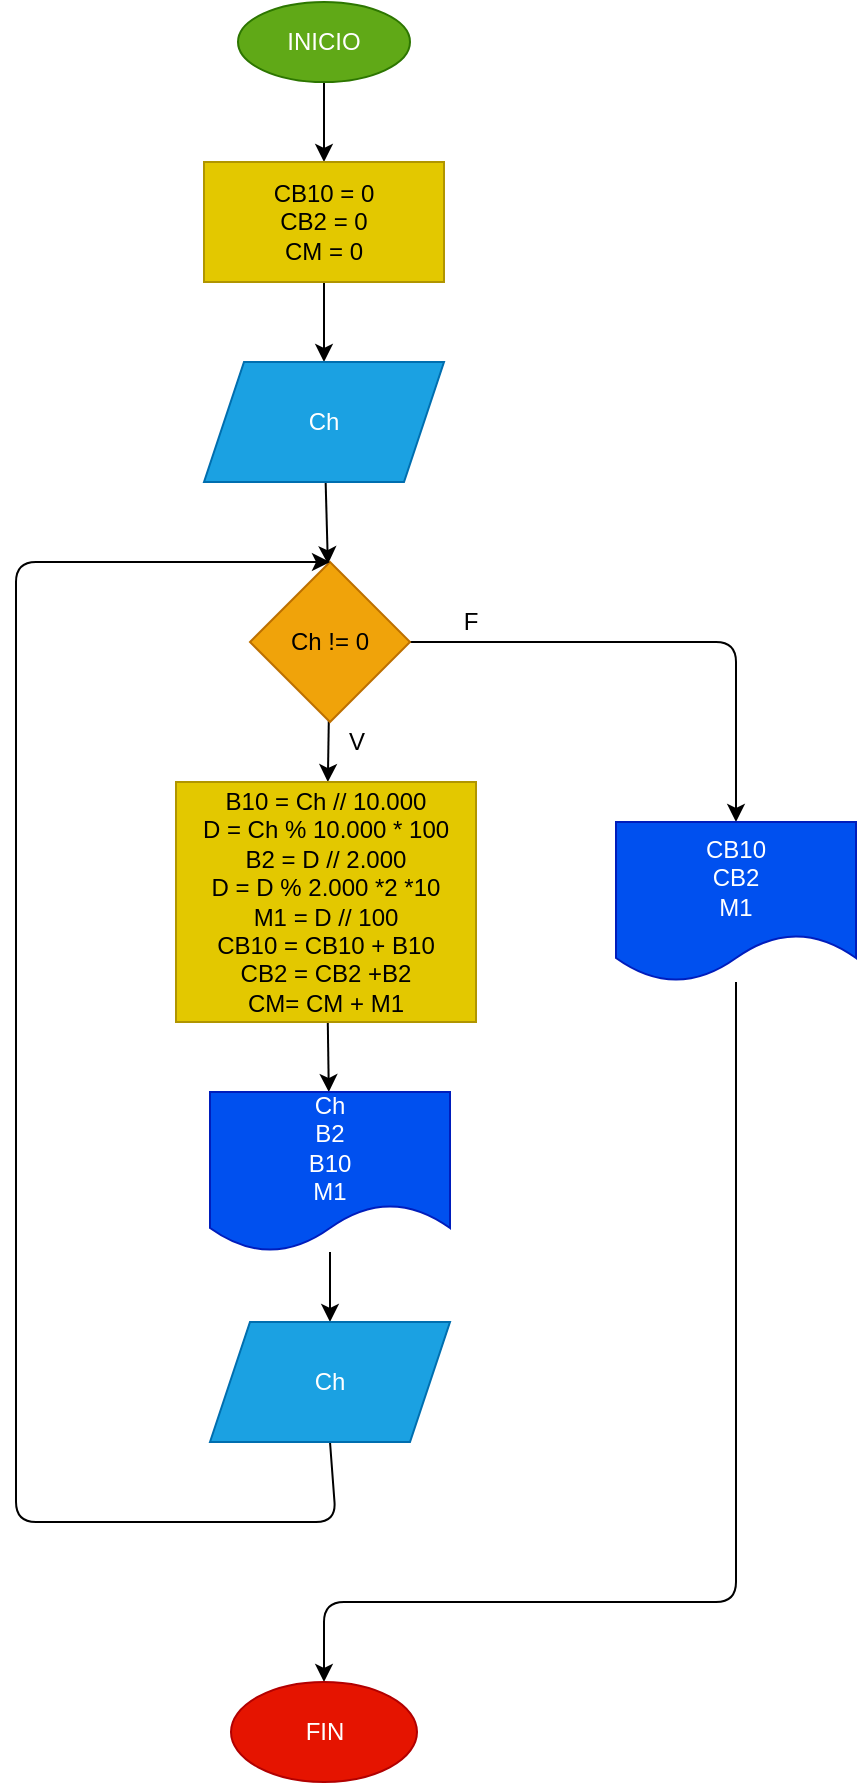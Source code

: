 <mxfile>
    <diagram id="aQwScIMiq7ptU3-H2WEB" name="Página-1">
        <mxGraphModel dx="365" dy="464" grid="1" gridSize="10" guides="1" tooltips="1" connect="1" arrows="1" fold="1" page="1" pageScale="1" pageWidth="827" pageHeight="1169" math="0" shadow="0">
            <root>
                <mxCell id="0"/>
                <mxCell id="1" parent="0"/>
                <mxCell id="20" value="F" style="text;html=1;align=center;verticalAlign=middle;resizable=0;points=[];autosize=1;strokeColor=none;fillColor=none;" vertex="1" parent="1">
                    <mxGeometry x="417" y="300" width="20" height="20" as="geometry"/>
                </mxCell>
                <mxCell id="4" value="" style="edgeStyle=none;html=1;" edge="1" parent="1" source="2" target="3">
                    <mxGeometry relative="1" as="geometry"/>
                </mxCell>
                <mxCell id="2" value="INICIO" style="ellipse;whiteSpace=wrap;html=1;fillColor=#60a917;fontColor=#ffffff;strokeColor=#2D7600;" vertex="1" parent="1">
                    <mxGeometry x="311" width="86" height="40" as="geometry"/>
                </mxCell>
                <mxCell id="6" value="" style="edgeStyle=none;html=1;" edge="1" parent="1" source="3" target="5">
                    <mxGeometry relative="1" as="geometry"/>
                </mxCell>
                <mxCell id="3" value="CB10 = 0&lt;br&gt;CB2 = 0&lt;br&gt;CM = 0" style="whiteSpace=wrap;html=1;fillColor=#e3c800;fontColor=#000000;strokeColor=#B09500;" vertex="1" parent="1">
                    <mxGeometry x="294" y="80" width="120" height="60" as="geometry"/>
                </mxCell>
                <mxCell id="8" value="" style="edgeStyle=none;html=1;" edge="1" parent="1" source="5" target="7">
                    <mxGeometry relative="1" as="geometry"/>
                </mxCell>
                <mxCell id="5" value="Ch" style="shape=parallelogram;perimeter=parallelogramPerimeter;whiteSpace=wrap;html=1;fixedSize=1;fillColor=#1ba1e2;strokeColor=#006EAF;fontColor=#ffffff;" vertex="1" parent="1">
                    <mxGeometry x="294" y="180" width="120" height="60" as="geometry"/>
                </mxCell>
                <mxCell id="10" value="" style="edgeStyle=none;html=1;" edge="1" parent="1" source="7" target="9">
                    <mxGeometry relative="1" as="geometry"/>
                </mxCell>
                <mxCell id="17" value="" style="edgeStyle=none;html=1;" edge="1" parent="1" source="7" target="16">
                    <mxGeometry relative="1" as="geometry">
                        <Array as="points">
                            <mxPoint x="560" y="320"/>
                        </Array>
                    </mxGeometry>
                </mxCell>
                <mxCell id="7" value="Ch != 0" style="rhombus;whiteSpace=wrap;html=1;fillColor=#f0a30a;strokeColor=#BD7000;fontColor=#000000;" vertex="1" parent="1">
                    <mxGeometry x="317" y="280" width="80" height="80" as="geometry"/>
                </mxCell>
                <mxCell id="12" value="" style="edgeStyle=none;html=1;" edge="1" parent="1" source="9" target="11">
                    <mxGeometry relative="1" as="geometry"/>
                </mxCell>
                <mxCell id="9" value="B10 = Ch // 10.000&lt;br&gt;D = Ch % 10.000 * 100&lt;br&gt;B2 = D // 2.000&lt;br&gt;D = D % 2.000 *2 *10&lt;br&gt;M1 = D // 100&lt;br&gt;CB10 = CB10 + B10&lt;br&gt;CB2 = CB2 +B2&lt;br&gt;CM= CM + M1" style="whiteSpace=wrap;html=1;fillColor=#e3c800;strokeColor=#B09500;fontColor=#000000;" vertex="1" parent="1">
                    <mxGeometry x="280" y="390" width="150" height="120" as="geometry"/>
                </mxCell>
                <mxCell id="14" value="" style="edgeStyle=none;html=1;" edge="1" parent="1" source="11" target="13">
                    <mxGeometry relative="1" as="geometry"/>
                </mxCell>
                <mxCell id="11" value="Ch&lt;br&gt;B2&lt;br&gt;B10&lt;br&gt;M1" style="shape=document;whiteSpace=wrap;html=1;boundedLbl=1;fillColor=#0050ef;strokeColor=#001DBC;fontColor=#ffffff;" vertex="1" parent="1">
                    <mxGeometry x="297" y="545" width="120" height="80" as="geometry"/>
                </mxCell>
                <mxCell id="15" style="edgeStyle=none;html=1;exitX=0.5;exitY=1;exitDx=0;exitDy=0;entryX=0.5;entryY=0;entryDx=0;entryDy=0;" edge="1" parent="1" source="13" target="7">
                    <mxGeometry relative="1" as="geometry">
                        <Array as="points">
                            <mxPoint x="360" y="760"/>
                            <mxPoint x="200" y="760"/>
                            <mxPoint x="200" y="280"/>
                        </Array>
                    </mxGeometry>
                </mxCell>
                <mxCell id="13" value="Ch" style="shape=parallelogram;perimeter=parallelogramPerimeter;whiteSpace=wrap;html=1;fixedSize=1;fillColor=#1ba1e2;strokeColor=#006EAF;fontColor=#ffffff;" vertex="1" parent="1">
                    <mxGeometry x="297" y="660" width="120" height="60" as="geometry"/>
                </mxCell>
                <mxCell id="19" value="" style="edgeStyle=none;html=1;" edge="1" parent="1" source="16" target="18">
                    <mxGeometry relative="1" as="geometry">
                        <Array as="points">
                            <mxPoint x="560" y="800"/>
                            <mxPoint x="354" y="800"/>
                        </Array>
                    </mxGeometry>
                </mxCell>
                <mxCell id="16" value="CB10&lt;br&gt;CB2&lt;br&gt;M1" style="shape=document;whiteSpace=wrap;html=1;boundedLbl=1;fillColor=#0050ef;strokeColor=#001DBC;fontColor=#ffffff;" vertex="1" parent="1">
                    <mxGeometry x="500" y="410" width="120" height="80" as="geometry"/>
                </mxCell>
                <mxCell id="18" value="FIN" style="ellipse;whiteSpace=wrap;html=1;fillColor=#e51400;strokeColor=#B20000;fontColor=#ffffff;" vertex="1" parent="1">
                    <mxGeometry x="307.5" y="840" width="93" height="50" as="geometry"/>
                </mxCell>
                <mxCell id="21" value="V" style="text;html=1;align=center;verticalAlign=middle;resizable=0;points=[];autosize=1;strokeColor=none;fillColor=none;" vertex="1" parent="1">
                    <mxGeometry x="360" y="360" width="20" height="20" as="geometry"/>
                </mxCell>
            </root>
        </mxGraphModel>
    </diagram>
</mxfile>